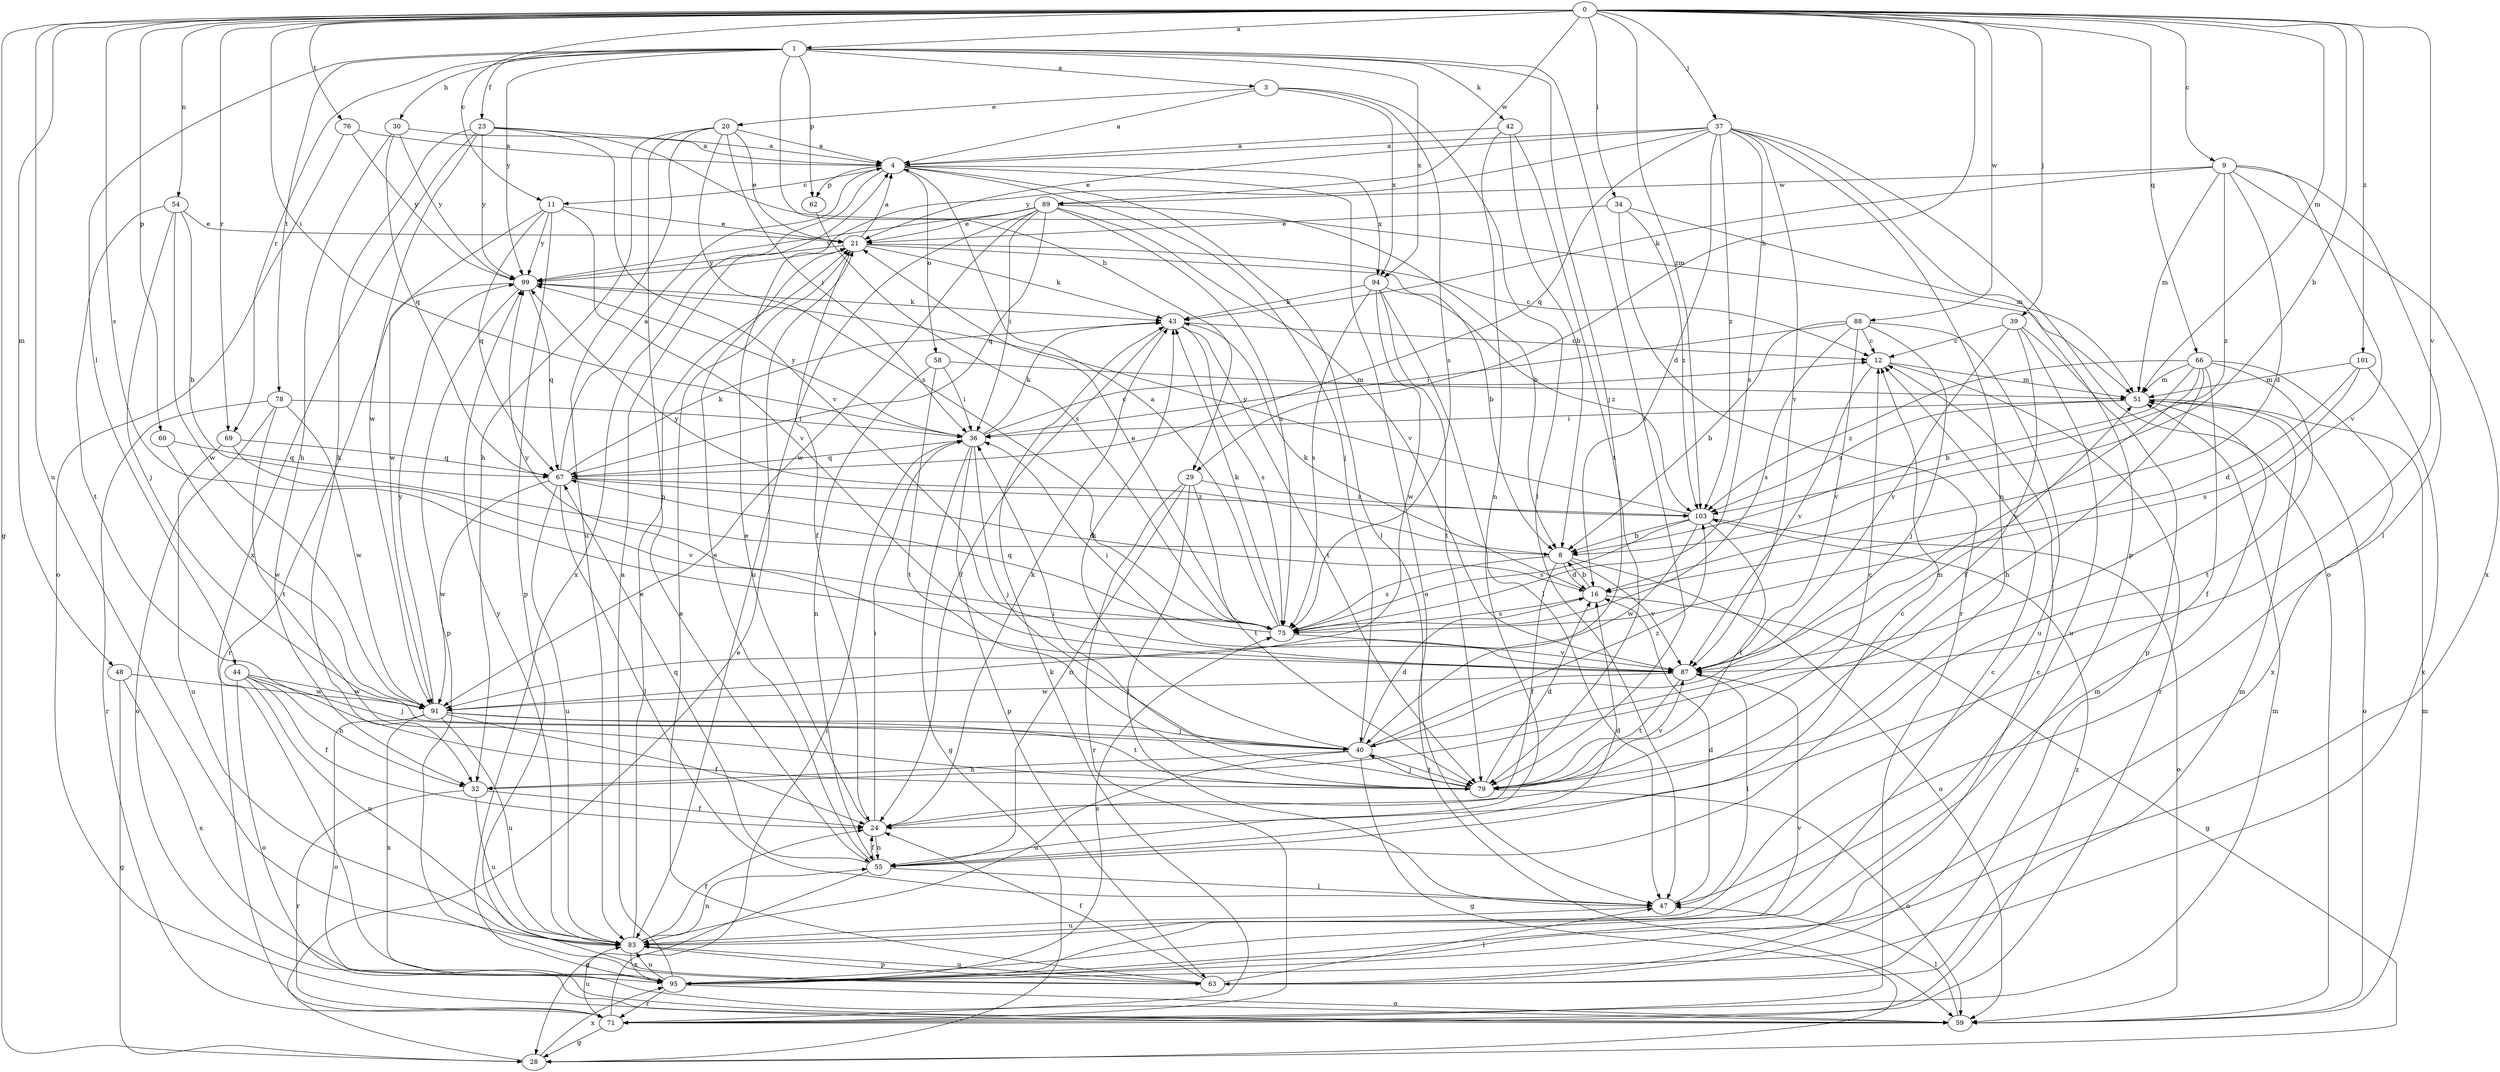 strict digraph  {
0;
1;
3;
4;
8;
9;
11;
12;
16;
20;
21;
23;
24;
28;
29;
30;
32;
34;
36;
37;
39;
40;
42;
43;
44;
47;
48;
51;
54;
55;
58;
59;
60;
62;
63;
66;
67;
69;
71;
75;
76;
78;
79;
83;
87;
88;
89;
91;
94;
95;
99;
101;
103;
0 -> 1  [label=a];
0 -> 8  [label=b];
0 -> 9  [label=c];
0 -> 11  [label=c];
0 -> 28  [label=g];
0 -> 29  [label=h];
0 -> 34  [label=i];
0 -> 36  [label=i];
0 -> 37  [label=j];
0 -> 39  [label=j];
0 -> 48  [label=m];
0 -> 51  [label=m];
0 -> 54  [label=n];
0 -> 60  [label=p];
0 -> 66  [label=q];
0 -> 69  [label=r];
0 -> 75  [label=s];
0 -> 76  [label=t];
0 -> 83  [label=u];
0 -> 87  [label=v];
0 -> 88  [label=w];
0 -> 89  [label=w];
0 -> 101  [label=z];
0 -> 103  [label=z];
1 -> 3  [label=a];
1 -> 23  [label=f];
1 -> 29  [label=h];
1 -> 30  [label=h];
1 -> 40  [label=j];
1 -> 42  [label=k];
1 -> 44  [label=l];
1 -> 62  [label=p];
1 -> 69  [label=r];
1 -> 78  [label=t];
1 -> 79  [label=t];
1 -> 94  [label=x];
1 -> 99  [label=y];
3 -> 4  [label=a];
3 -> 20  [label=e];
3 -> 47  [label=l];
3 -> 75  [label=s];
3 -> 94  [label=x];
4 -> 11  [label=c];
4 -> 40  [label=j];
4 -> 47  [label=l];
4 -> 58  [label=o];
4 -> 59  [label=o];
4 -> 62  [label=p];
4 -> 94  [label=x];
4 -> 95  [label=x];
8 -> 16  [label=d];
8 -> 24  [label=f];
8 -> 59  [label=o];
8 -> 75  [label=s];
8 -> 87  [label=v];
8 -> 99  [label=y];
9 -> 16  [label=d];
9 -> 43  [label=k];
9 -> 47  [label=l];
9 -> 51  [label=m];
9 -> 87  [label=v];
9 -> 89  [label=w];
9 -> 95  [label=x];
9 -> 103  [label=z];
11 -> 21  [label=e];
11 -> 63  [label=p];
11 -> 67  [label=q];
11 -> 87  [label=v];
11 -> 91  [label=w];
11 -> 99  [label=y];
12 -> 51  [label=m];
12 -> 71  [label=r];
12 -> 87  [label=v];
16 -> 8  [label=b];
16 -> 28  [label=g];
16 -> 43  [label=k];
16 -> 75  [label=s];
20 -> 4  [label=a];
20 -> 21  [label=e];
20 -> 32  [label=h];
20 -> 36  [label=i];
20 -> 55  [label=n];
20 -> 75  [label=s];
20 -> 83  [label=u];
21 -> 4  [label=a];
21 -> 8  [label=b];
21 -> 12  [label=c];
21 -> 24  [label=f];
21 -> 43  [label=k];
21 -> 99  [label=y];
23 -> 4  [label=a];
23 -> 32  [label=h];
23 -> 51  [label=m];
23 -> 87  [label=v];
23 -> 91  [label=w];
23 -> 95  [label=x];
23 -> 99  [label=y];
24 -> 21  [label=e];
24 -> 36  [label=i];
24 -> 43  [label=k];
24 -> 55  [label=n];
28 -> 21  [label=e];
28 -> 95  [label=x];
29 -> 47  [label=l];
29 -> 55  [label=n];
29 -> 71  [label=r];
29 -> 79  [label=t];
29 -> 103  [label=z];
30 -> 4  [label=a];
30 -> 32  [label=h];
30 -> 67  [label=q];
30 -> 99  [label=y];
32 -> 24  [label=f];
32 -> 71  [label=r];
32 -> 83  [label=u];
34 -> 21  [label=e];
34 -> 51  [label=m];
34 -> 71  [label=r];
34 -> 103  [label=z];
36 -> 12  [label=c];
36 -> 28  [label=g];
36 -> 40  [label=j];
36 -> 43  [label=k];
36 -> 63  [label=p];
36 -> 67  [label=q];
36 -> 99  [label=y];
37 -> 4  [label=a];
37 -> 16  [label=d];
37 -> 21  [label=e];
37 -> 55  [label=n];
37 -> 59  [label=o];
37 -> 63  [label=p];
37 -> 67  [label=q];
37 -> 75  [label=s];
37 -> 87  [label=v];
37 -> 99  [label=y];
37 -> 103  [label=z];
39 -> 12  [label=c];
39 -> 24  [label=f];
39 -> 63  [label=p];
39 -> 83  [label=u];
39 -> 87  [label=v];
40 -> 16  [label=d];
40 -> 28  [label=g];
40 -> 32  [label=h];
40 -> 43  [label=k];
40 -> 51  [label=m];
40 -> 79  [label=t];
40 -> 83  [label=u];
40 -> 103  [label=z];
42 -> 4  [label=a];
42 -> 8  [label=b];
42 -> 55  [label=n];
42 -> 79  [label=t];
43 -> 12  [label=c];
43 -> 24  [label=f];
43 -> 75  [label=s];
43 -> 79  [label=t];
44 -> 24  [label=f];
44 -> 32  [label=h];
44 -> 40  [label=j];
44 -> 59  [label=o];
44 -> 83  [label=u];
44 -> 91  [label=w];
47 -> 16  [label=d];
47 -> 83  [label=u];
48 -> 28  [label=g];
48 -> 91  [label=w];
48 -> 95  [label=x];
51 -> 36  [label=i];
51 -> 59  [label=o];
51 -> 103  [label=z];
54 -> 8  [label=b];
54 -> 21  [label=e];
54 -> 40  [label=j];
54 -> 79  [label=t];
54 -> 91  [label=w];
55 -> 12  [label=c];
55 -> 16  [label=d];
55 -> 21  [label=e];
55 -> 24  [label=f];
55 -> 28  [label=g];
55 -> 47  [label=l];
55 -> 67  [label=q];
58 -> 36  [label=i];
58 -> 51  [label=m];
58 -> 55  [label=n];
58 -> 79  [label=t];
59 -> 47  [label=l];
59 -> 51  [label=m];
60 -> 67  [label=q];
60 -> 91  [label=w];
62 -> 75  [label=s];
63 -> 12  [label=c];
63 -> 21  [label=e];
63 -> 24  [label=f];
63 -> 47  [label=l];
63 -> 51  [label=m];
63 -> 83  [label=u];
66 -> 8  [label=b];
66 -> 24  [label=f];
66 -> 32  [label=h];
66 -> 51  [label=m];
66 -> 79  [label=t];
66 -> 87  [label=v];
66 -> 95  [label=x];
66 -> 103  [label=z];
67 -> 4  [label=a];
67 -> 16  [label=d];
67 -> 43  [label=k];
67 -> 47  [label=l];
67 -> 83  [label=u];
67 -> 91  [label=w];
67 -> 103  [label=z];
69 -> 67  [label=q];
69 -> 83  [label=u];
69 -> 87  [label=v];
71 -> 28  [label=g];
71 -> 36  [label=i];
71 -> 43  [label=k];
71 -> 51  [label=m];
71 -> 83  [label=u];
71 -> 103  [label=z];
75 -> 4  [label=a];
75 -> 21  [label=e];
75 -> 43  [label=k];
75 -> 67  [label=q];
75 -> 87  [label=v];
75 -> 99  [label=y];
76 -> 4  [label=a];
76 -> 59  [label=o];
76 -> 99  [label=y];
78 -> 36  [label=i];
78 -> 59  [label=o];
78 -> 71  [label=r];
78 -> 79  [label=t];
78 -> 91  [label=w];
79 -> 12  [label=c];
79 -> 16  [label=d];
79 -> 36  [label=i];
79 -> 40  [label=j];
79 -> 59  [label=o];
79 -> 87  [label=v];
83 -> 21  [label=e];
83 -> 24  [label=f];
83 -> 55  [label=n];
83 -> 63  [label=p];
83 -> 95  [label=x];
83 -> 99  [label=y];
87 -> 36  [label=i];
87 -> 47  [label=l];
87 -> 79  [label=t];
87 -> 91  [label=w];
88 -> 8  [label=b];
88 -> 12  [label=c];
88 -> 36  [label=i];
88 -> 40  [label=j];
88 -> 75  [label=s];
88 -> 83  [label=u];
88 -> 87  [label=v];
89 -> 8  [label=b];
89 -> 21  [label=e];
89 -> 36  [label=i];
89 -> 67  [label=q];
89 -> 75  [label=s];
89 -> 83  [label=u];
89 -> 87  [label=v];
89 -> 91  [label=w];
89 -> 99  [label=y];
91 -> 24  [label=f];
91 -> 40  [label=j];
91 -> 59  [label=o];
91 -> 79  [label=t];
91 -> 83  [label=u];
91 -> 95  [label=x];
91 -> 99  [label=y];
94 -> 43  [label=k];
94 -> 47  [label=l];
94 -> 75  [label=s];
94 -> 79  [label=t];
94 -> 91  [label=w];
94 -> 103  [label=z];
95 -> 4  [label=a];
95 -> 12  [label=c];
95 -> 51  [label=m];
95 -> 59  [label=o];
95 -> 71  [label=r];
95 -> 75  [label=s];
95 -> 83  [label=u];
95 -> 87  [label=v];
99 -> 43  [label=k];
99 -> 63  [label=p];
99 -> 67  [label=q];
99 -> 71  [label=r];
101 -> 16  [label=d];
101 -> 51  [label=m];
101 -> 75  [label=s];
101 -> 95  [label=x];
103 -> 8  [label=b];
103 -> 59  [label=o];
103 -> 75  [label=s];
103 -> 79  [label=t];
103 -> 91  [label=w];
103 -> 99  [label=y];
}
